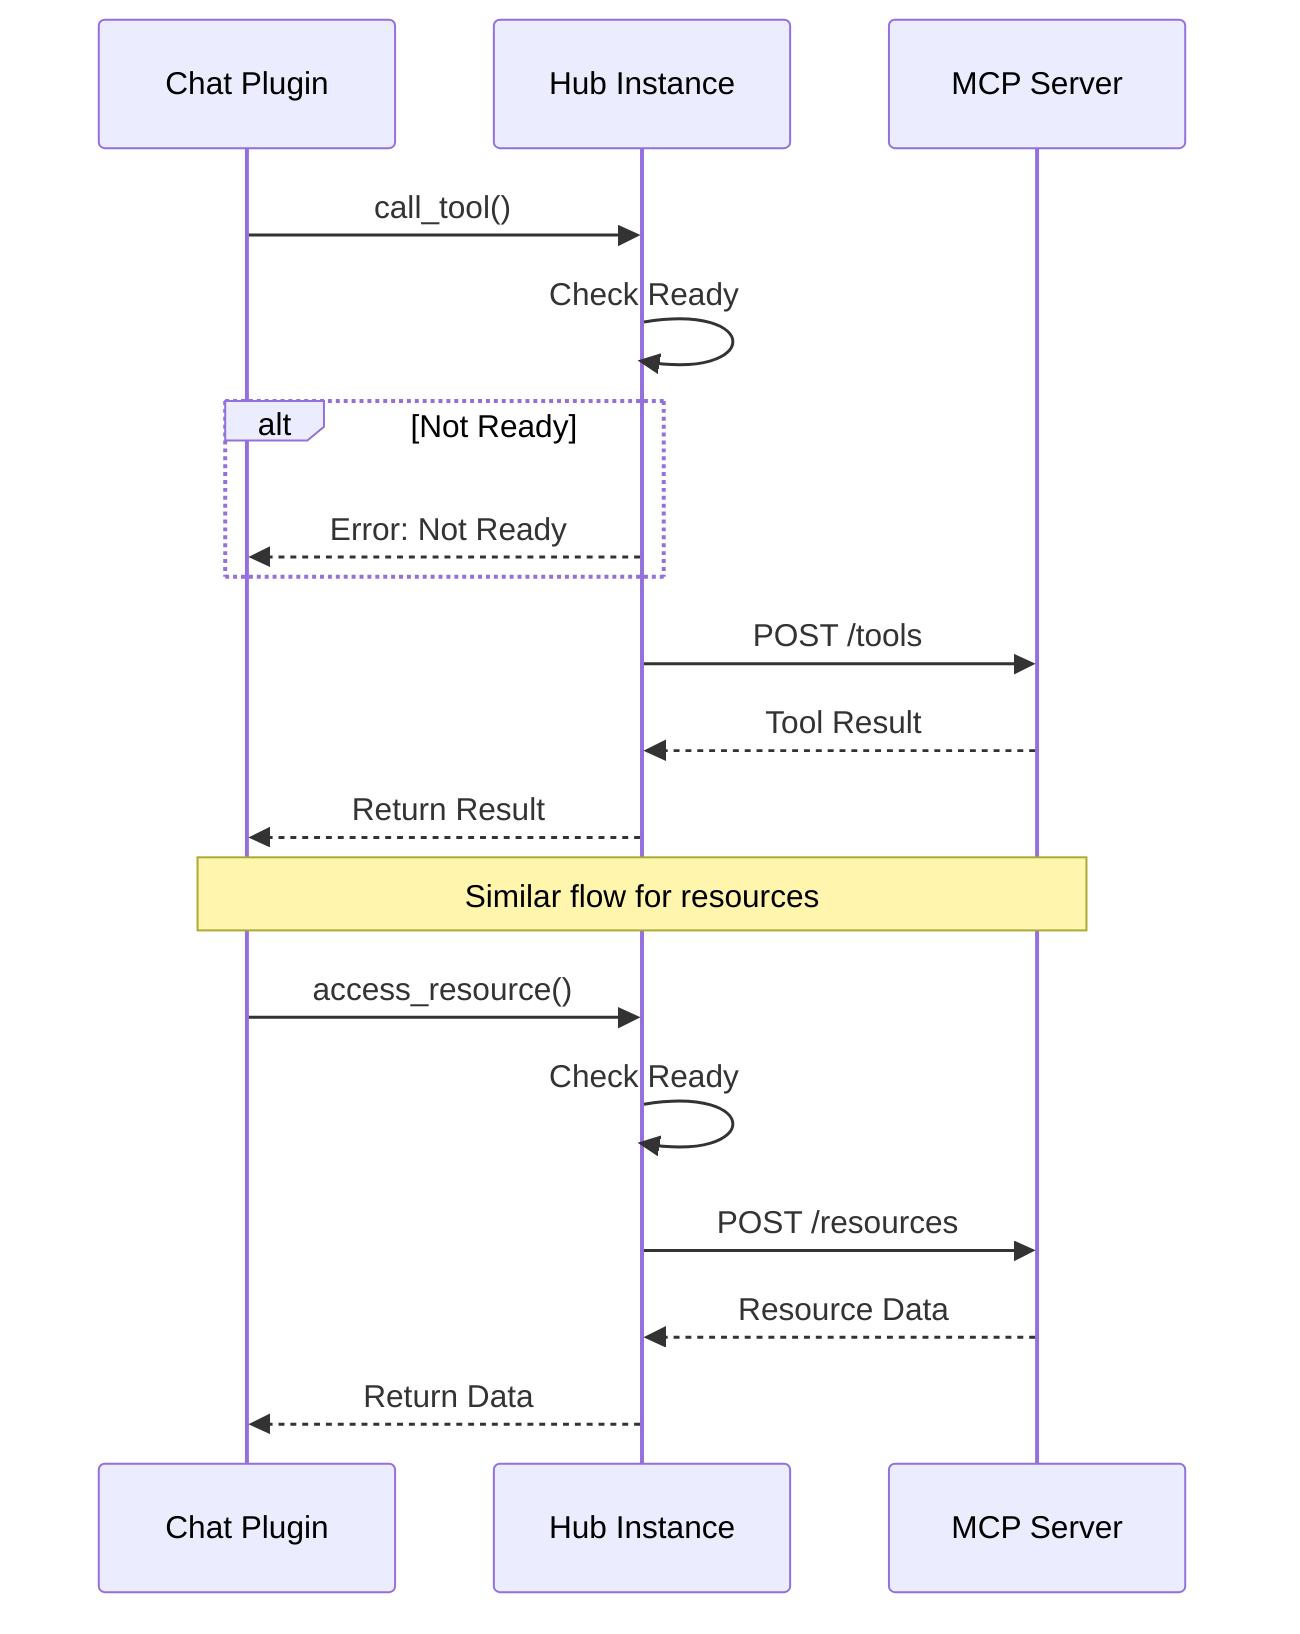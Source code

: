 sequenceDiagram
    participant C as Chat Plugin
    participant H as Hub Instance
    participant S as MCP Server
    C->>H: call_tool()
    H->>H: Check Ready
    alt Not Ready
        H-->>C: Error: Not Ready
    end
    H->>S: POST /tools
    S-->>H: Tool Result
    H-->>C: Return Result
    Note over C,S: Similar flow for resources
    
    C->>H: access_resource()
    H->>H: Check Ready
    H->>S: POST /resources
    S-->>H: Resource Data
    H-->>C: Return Data